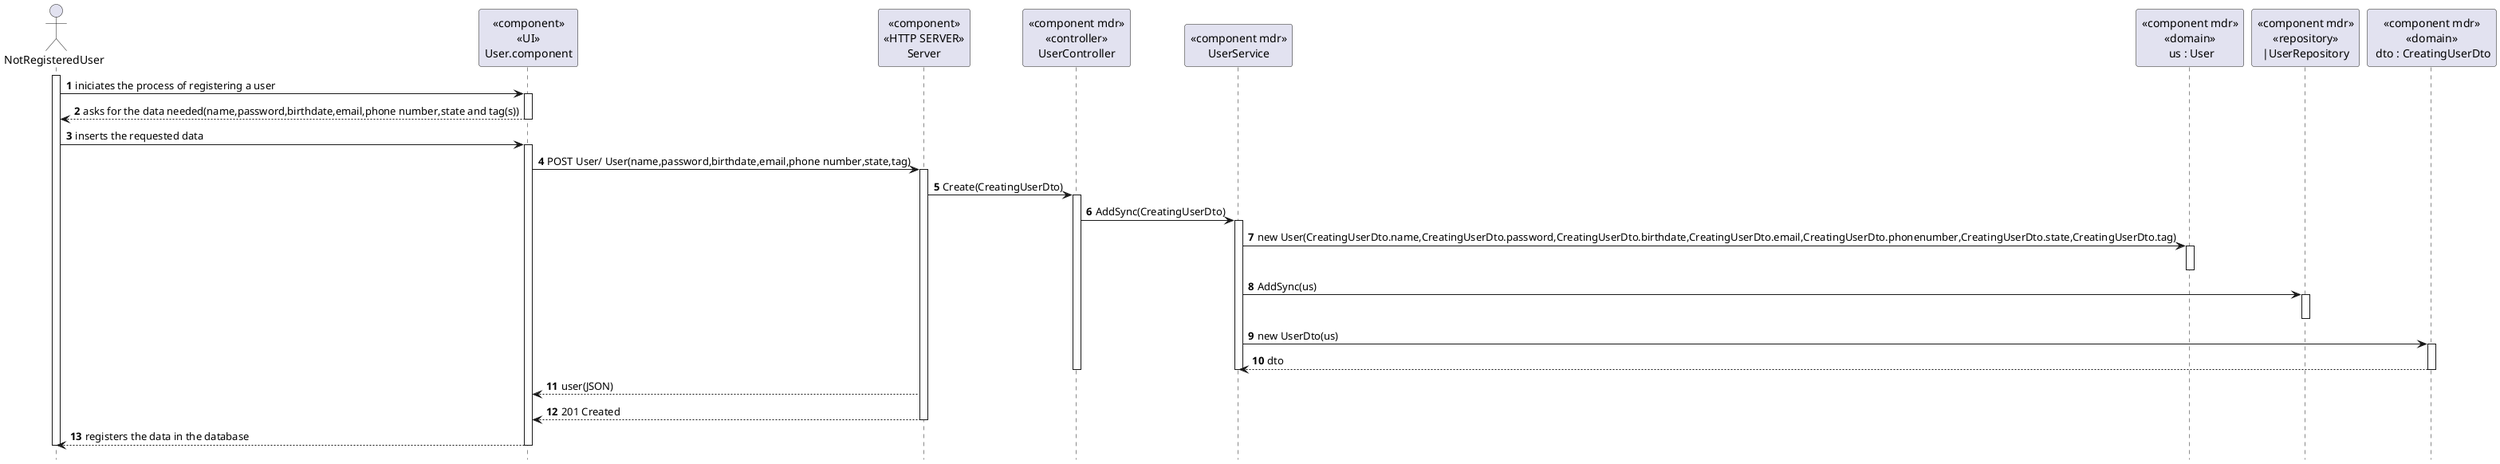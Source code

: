 @startuml SD
        hide footbox
        autonumber

        actor "NotRegisteredUser" as U
        participant "<<component>>\n<<UI>>\nUser.component" as SYS
        participant "<<component>>\n<<HTTP SERVER>>\nServer" as C
        participant "<<component mdr>>\n<<controller>>\nUserController" as UC
        participant "<<component mdr>>\nUserService" as US
        participant "<<component mdr>>\n<<domain>>\n us : User" as USER
        participant "<<component mdr>>\n<<repository>>\n|UserRepository" as REPO
        participant "<<component mdr>>\n<<domain>>\n dto : CreatingUserDto" as DTO

        activate U
                U -> SYS : iniciates the process of registering a user
                activate SYS
                SYS --> U : asks for the data needed(name,password,birthdate,email,phone number,state and tag(s))
                deactivate SYS
                U -> SYS : inserts the requested data
                activate SYS
                SYS -> C : POST User/ User(name,password,birthdate,email,phone number,state,tag)
                activate C
                C -> UC : Create(CreatingUserDto)
                activate UC
                UC -> US : AddSync(CreatingUserDto)
                activate US
                US -> USER : new User(CreatingUserDto.name,CreatingUserDto.password,CreatingUserDto.birthdate,CreatingUserDto.email,CreatingUserDto.phonenumber,CreatingUserDto.state,CreatingUserDto.tag)
                activate USER
                deactivate USER
                US -> REPO : AddSync(us)
                activate REPO
                deactivate REPO
                US -> DTO : new UserDto(us)
                activate DTO
                DTO --> US : dto
                deactivate DTO
                deactivate UC
                deactivate US
                C --> SYS : user(JSON)
                C --> SYS : 201 Created
                deactivate C
                SYS --> U : registers the data in the database
                deactivate SYS
        deactivate U
@enduml

